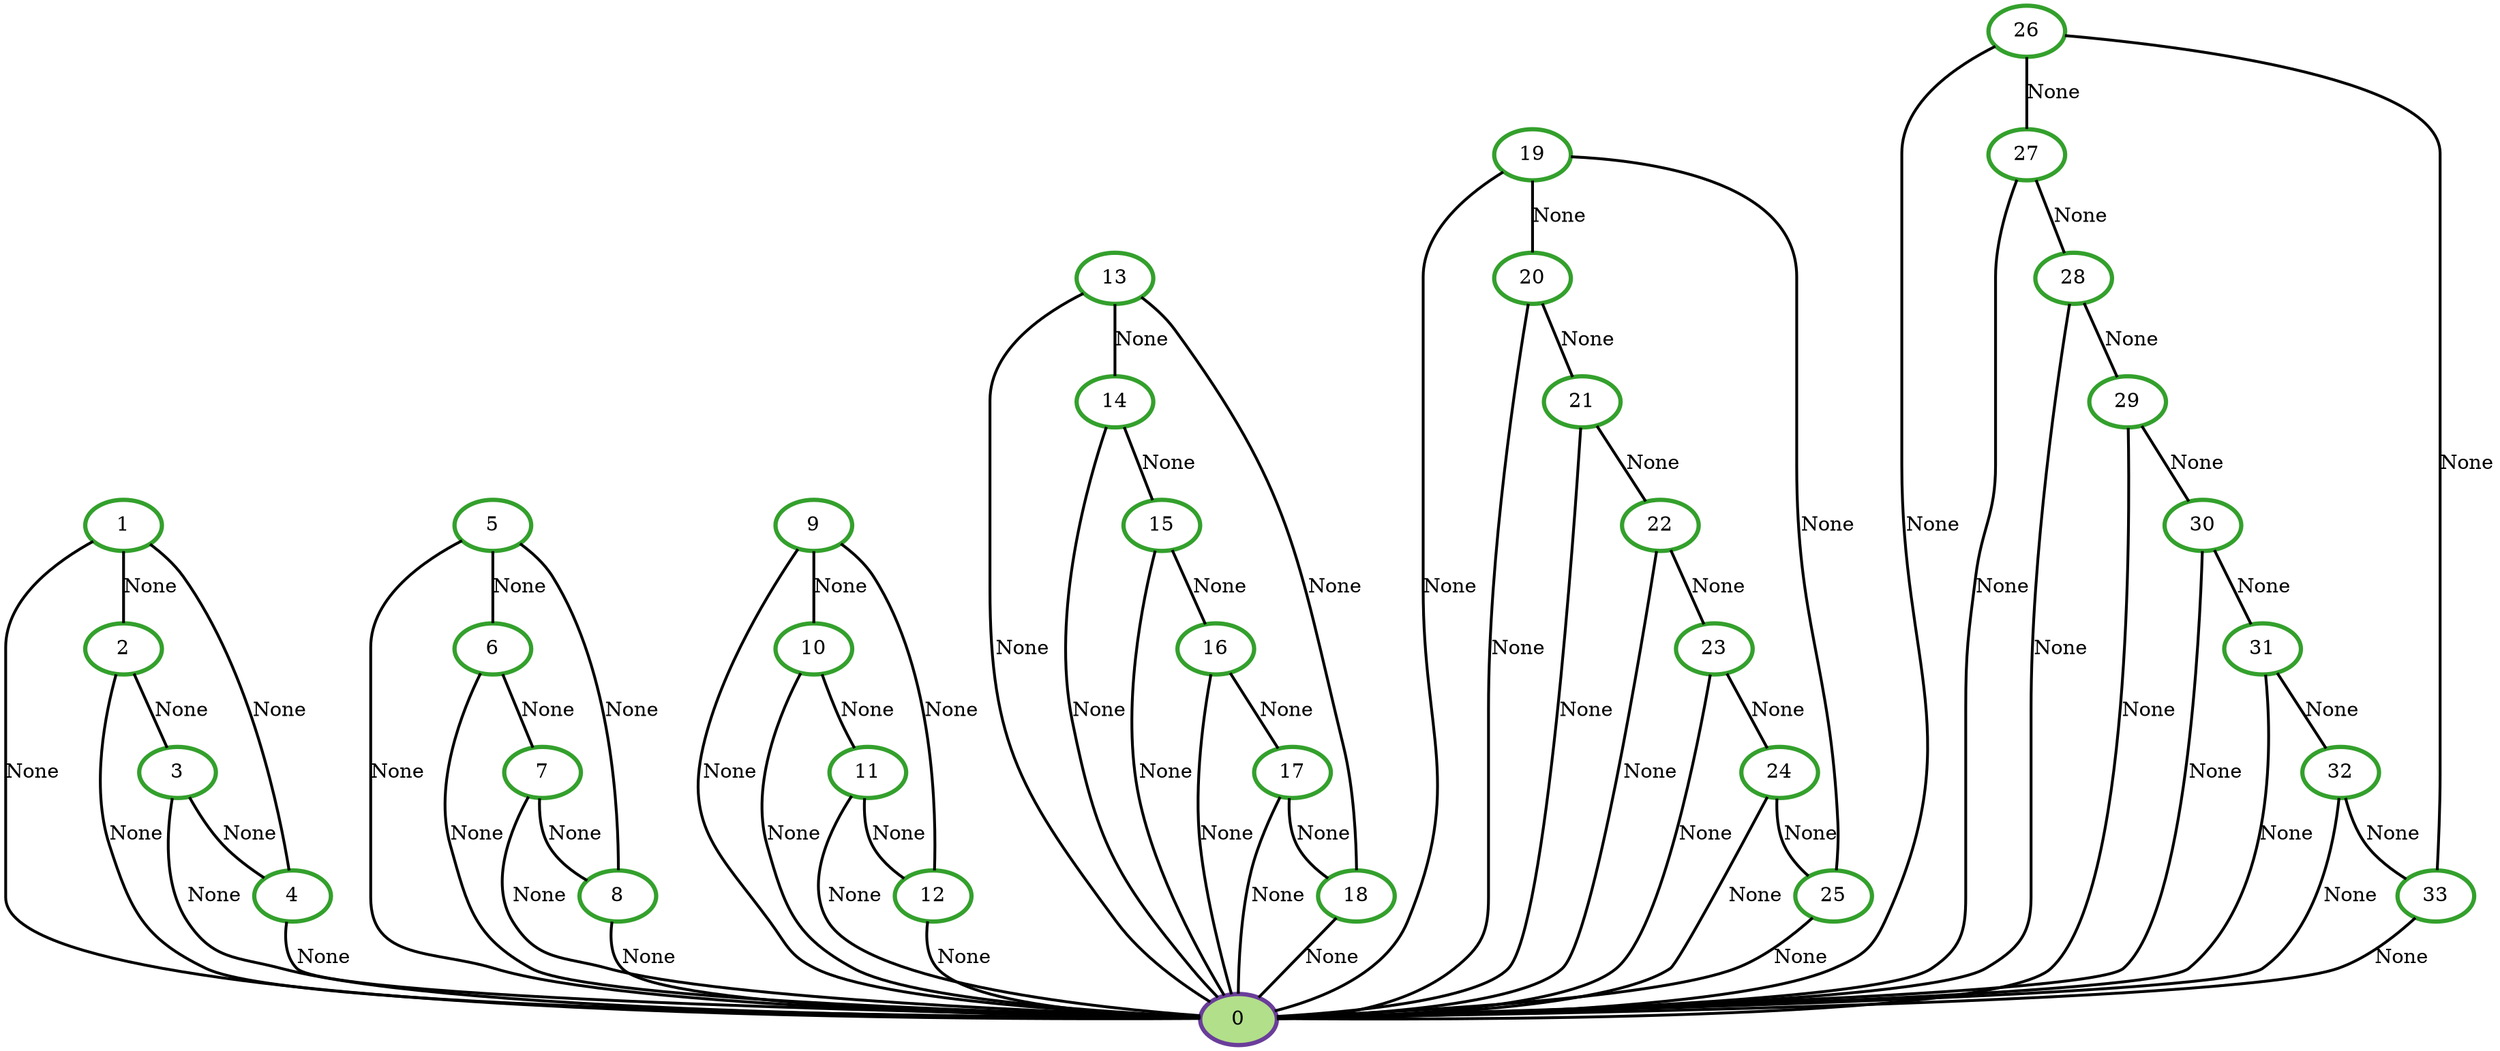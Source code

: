 graph G {
    0 [penwidth=3,label="0",color=10, colorscheme=paired12,style=filled,fillcolor=3]
    1 [penwidth=3,label="1",color=4, colorscheme=paired12]
    2 [penwidth=3,label="2",color=4, colorscheme=paired12]
    3 [penwidth=3,label="3",color=4, colorscheme=paired12]
    4 [penwidth=3,label="4",color=4, colorscheme=paired12]
    5 [penwidth=3,label="5",color=4, colorscheme=paired12]
    6 [penwidth=3,label="6",color=4, colorscheme=paired12]
    7 [penwidth=3,label="7",color=4, colorscheme=paired12]
    8 [penwidth=3,label="8",color=4, colorscheme=paired12]
    9 [penwidth=3,label="9",color=4, colorscheme=paired12]
    10 [penwidth=3,label="10",color=4, colorscheme=paired12]
    11 [penwidth=3,label="11",color=4, colorscheme=paired12]
    12 [penwidth=3,label="12",color=4, colorscheme=paired12]
    13 [penwidth=3,label="13",color=4, colorscheme=paired12]
    14 [penwidth=3,label="14",color=4, colorscheme=paired12]
    15 [penwidth=3,label="15",color=4, colorscheme=paired12]
    16 [penwidth=3,label="16",color=4, colorscheme=paired12]
    17 [penwidth=3,label="17",color=4, colorscheme=paired12]
    18 [penwidth=3,label="18",color=4, colorscheme=paired12]
    19 [penwidth=3,label="19",color=4, colorscheme=paired12]
    20 [penwidth=3,label="20",color=4, colorscheme=paired12]
    21 [penwidth=3,label="21",color=4, colorscheme=paired12]
    22 [penwidth=3,label="22",color=4, colorscheme=paired12]
    23 [penwidth=3,label="23",color=4, colorscheme=paired12]
    24 [penwidth=3,label="24",color=4, colorscheme=paired12]
    25 [penwidth=3,label="25",color=4, colorscheme=paired12]
    26 [penwidth=3,label="26",color=4, colorscheme=paired12]
    27 [penwidth=3,label="27",color=4, colorscheme=paired12]
    28 [penwidth=3,label="28",color=4, colorscheme=paired12]
    29 [penwidth=3,label="29",color=4, colorscheme=paired12]
    30 [penwidth=3,label="30",color=4, colorscheme=paired12]
    31 [penwidth=3,label="31",color=4, colorscheme=paired12]
    32 [penwidth=3,label="32",color=4, colorscheme=paired12]
    33 [penwidth=3,label="33",color=4, colorscheme=paired12]

    1--0 [penwidth=2,label="None"]
    2--0 [penwidth=2,label="None"]
    1--2 [penwidth=2,label="None"]
    3--0 [penwidth=2,label="None"]
    2--3 [penwidth=2,label="None"]
    4--0 [penwidth=2,label="None"]
    3--4 [penwidth=2,label="None"]
    4--1 [penwidth=2,label="None"]
    5--0 [penwidth=2,label="None"]
    6--0 [penwidth=2,label="None"]
    5--6 [penwidth=2,label="None"]
    7--0 [penwidth=2,label="None"]
    6--7 [penwidth=2,label="None"]
    8--0 [penwidth=2,label="None"]
    7--8 [penwidth=2,label="None"]
    8--5 [penwidth=2,label="None"]
    9--0 [penwidth=2,label="None"]
    10--0 [penwidth=2,label="None"]
    9--10 [penwidth=2,label="None"]
    11--0 [penwidth=2,label="None"]
    10--11 [penwidth=2,label="None"]
    12--0 [penwidth=2,label="None"]
    11--12 [penwidth=2,label="None"]
    12--9 [penwidth=2,label="None"]
    13--0 [penwidth=2,label="None"]
    14--0 [penwidth=2,label="None"]
    13--14 [penwidth=2,label="None"]
    15--0 [penwidth=2,label="None"]
    14--15 [penwidth=2,label="None"]
    16--0 [penwidth=2,label="None"]
    15--16 [penwidth=2,label="None"]
    17--0 [penwidth=2,label="None"]
    16--17 [penwidth=2,label="None"]
    18--0 [penwidth=2,label="None"]
    17--18 [penwidth=2,label="None"]
    18--13 [penwidth=2,label="None"]
    19--0 [penwidth=2,label="None"]
    20--0 [penwidth=2,label="None"]
    19--20 [penwidth=2,label="None"]
    21--0 [penwidth=2,label="None"]
    20--21 [penwidth=2,label="None"]
    22--0 [penwidth=2,label="None"]
    21--22 [penwidth=2,label="None"]
    23--0 [penwidth=2,label="None"]
    22--23 [penwidth=2,label="None"]
    24--0 [penwidth=2,label="None"]
    23--24 [penwidth=2,label="None"]
    25--0 [penwidth=2,label="None"]
    24--25 [penwidth=2,label="None"]
    25--19 [penwidth=2,label="None"]
    26--0 [penwidth=2,label="None"]
    27--0 [penwidth=2,label="None"]
    26--27 [penwidth=2,label="None"]
    28--0 [penwidth=2,label="None"]
    27--28 [penwidth=2,label="None"]
    29--0 [penwidth=2,label="None"]
    28--29 [penwidth=2,label="None"]
    30--0 [penwidth=2,label="None"]
    29--30 [penwidth=2,label="None"]
    31--0 [penwidth=2,label="None"]
    30--31 [penwidth=2,label="None"]
    32--0 [penwidth=2,label="None"]
    31--32 [penwidth=2,label="None"]
    33--0 [penwidth=2,label="None"]
    32--33 [penwidth=2,label="None"]
    33--26 [penwidth=2,label="None"]
}